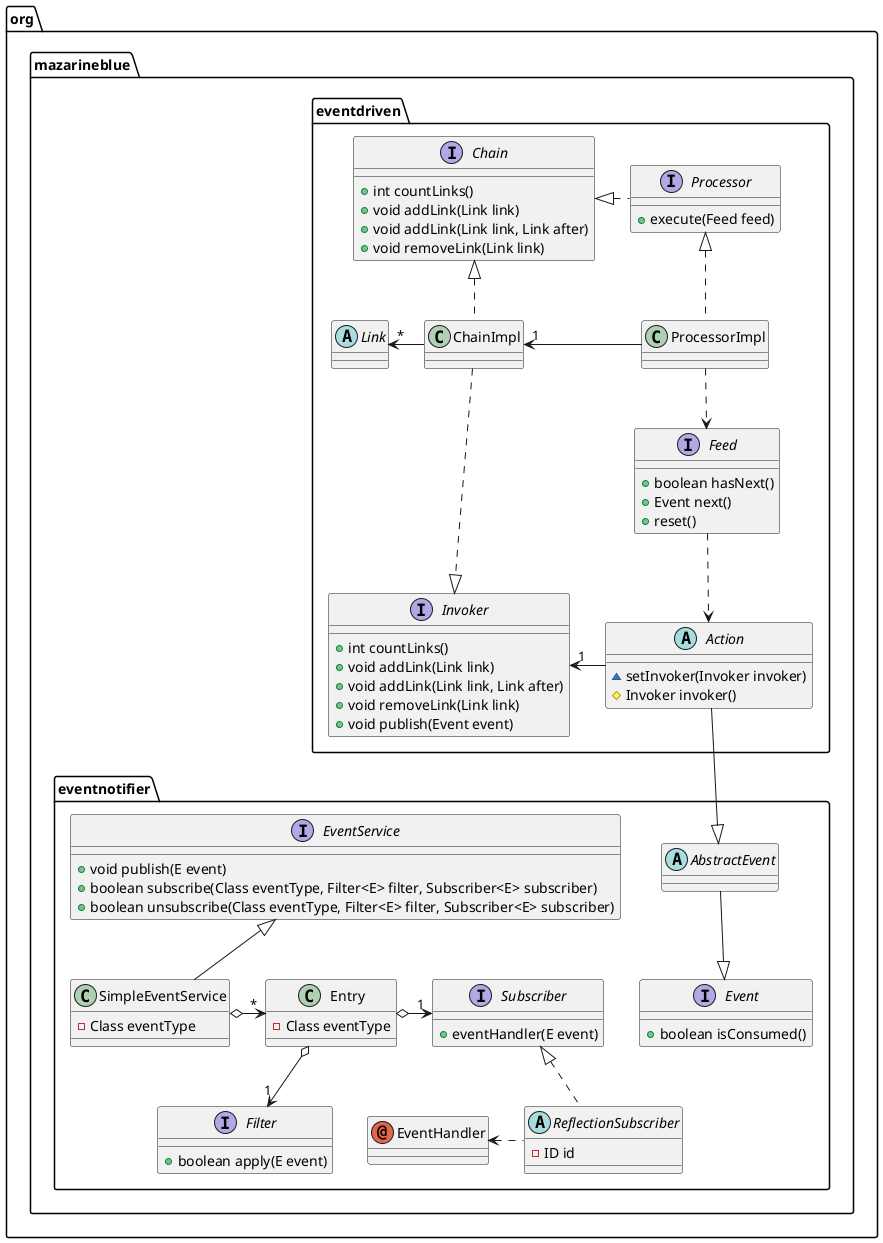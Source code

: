 @startuml
annotation org.mazarineblue.eventnotifier.EventHandler
interface org.mazarineblue.eventnotifier.Event {
    +boolean isConsumed()
}
interface org.mazarineblue.eventnotifier.EventService {
    +void publish(E event)
    +boolean subscribe(Class eventType, Filter<E> filter, Subscriber<E> subscriber)
    +boolean unsubscribe(Class eventType, Filter<E> filter, Subscriber<E> subscriber)
}
interface org.mazarineblue.eventnotifier.Filter {
    +boolean apply(E event)
}
interface org.mazarineblue.eventnotifier.Subscriber {
    +eventHandler(E event)
}
abstract class org.mazarineblue.eventnotifier.AbstractEvent
abstract org.mazarineblue.eventnotifier.ReflectionSubscriber {
    -ID id
}
class org.mazarineblue.eventnotifier.Entry {
    -Class eventType
}
class org.mazarineblue.eventnotifier.SimpleEventService {
    -Class eventType
}

org.mazarineblue.eventnotifier.Event <|-up- org.mazarineblue.eventnotifier.AbstractEvent
org.mazarineblue.eventnotifier.EventService <|-- org.mazarineblue.eventnotifier.SimpleEventService
org.mazarineblue.eventnotifier.SimpleEventService o-right-> "*" org.mazarineblue.eventnotifier.Entry
org.mazarineblue.eventnotifier.Entry o--> "1" org.mazarineblue.eventnotifier.Filter
org.mazarineblue.eventnotifier.Entry o-right-> "1" org.mazarineblue.eventnotifier.Subscriber
org.mazarineblue.eventnotifier.Subscriber <|.. org.mazarineblue.eventnotifier.ReflectionSubscriber
org.mazarineblue.eventnotifier.ReflectionSubscriber .left.> org.mazarineblue.eventnotifier.EventHandler

interface org.mazarineblue.eventdriven.Chain {
    +int countLinks()
    +void addLink(Link link)
    +void addLink(Link link, Link after)
    +void removeLink(Link link)
}
interface org.mazarineblue.eventdriven.Feed {
    +boolean hasNext()
    +Event next()
    +reset()
}
interface org.mazarineblue.eventdriven.Processor {
    +execute(Feed feed)
}
interface org.mazarineblue.eventdriven.Invoker {
    +int countLinks()
    +void addLink(Link link)
    +void addLink(Link link, Link after)
    +void removeLink(Link link)
    +void publish(Event event)
}
abstract class org.mazarineblue.eventdriven.Action {
    ~setInvoker(Invoker invoker)
    #Invoker invoker()
}
abstract org.mazarineblue.eventdriven.Link

org.mazarineblue.eventdriven.Chain <|.. org.mazarineblue.eventdriven.ChainImpl
org.mazarineblue.eventdriven.Chain <|.right. org.mazarineblue.eventdriven.Processor
org.mazarineblue.eventdriven.Processor <|.. org.mazarineblue.eventdriven.ProcessorImpl
org.mazarineblue.eventdriven.ProcessorImpl -left-> "1" org.mazarineblue.eventdriven.ChainImpl
org.mazarineblue.eventdriven.ProcessorImpl ..> org.mazarineblue.eventdriven.Feed
org.mazarineblue.eventdriven.ChainImpl ..|> org.mazarineblue.eventdriven.Invoker
org.mazarineblue.eventdriven.ChainImpl -left-> "*" org.mazarineblue.eventdriven.Link
org.mazarineblue.eventdriven.Feed ..> org.mazarineblue.eventdriven.Action
org.mazarineblue.eventdriven.Action -right-> "1" org.mazarineblue.eventdriven.Invoker
org.mazarineblue.eventnotifier.AbstractEvent <|-up- org.mazarineblue.eventdriven.Action
@enduml